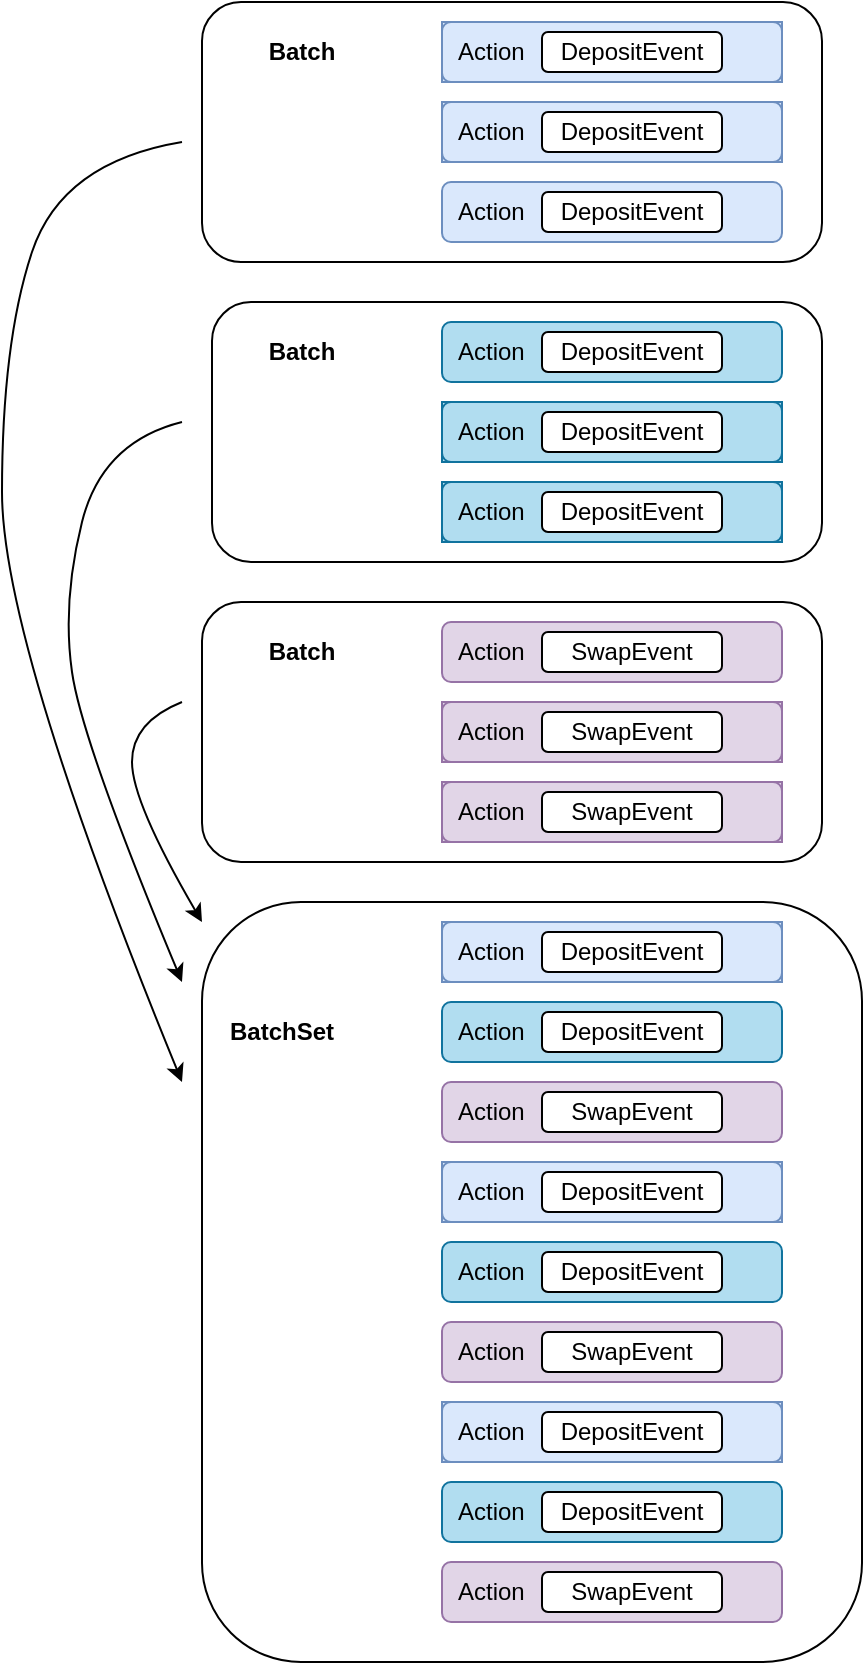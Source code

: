 <mxfile version="18.0.2" type="device"><diagram id="XKA7QD_zSg6tYySPwxx1" name="Page-1"><mxGraphModel dx="500" dy="1744" grid="1" gridSize="10" guides="1" tooltips="1" connect="1" arrows="1" fold="1" page="1" pageScale="1" pageWidth="850" pageHeight="1100" math="0" shadow="0"><root><mxCell id="0"/><mxCell id="1" parent="0"/><mxCell id="MzHRHzpt5xqCzgOyrhgM-2" value="" style="rounded=1;whiteSpace=wrap;html=1;" vertex="1" parent="1"><mxGeometry x="150" y="50" width="330" height="380" as="geometry"/></mxCell><mxCell id="MzHRHzpt5xqCzgOyrhgM-4" value="" style="rounded=1;whiteSpace=wrap;html=1;" vertex="1" parent="1"><mxGeometry x="150" y="-400" width="310" height="130" as="geometry"/></mxCell><mxCell id="MzHRHzpt5xqCzgOyrhgM-3" value="" style="rounded=1;whiteSpace=wrap;html=1;" vertex="1" parent="1"><mxGeometry x="150" y="-100" width="310" height="130" as="geometry"/></mxCell><mxCell id="MzHRHzpt5xqCzgOyrhgM-5" value="" style="rounded=1;whiteSpace=wrap;html=1;" vertex="1" parent="1"><mxGeometry x="155" y="-250" width="305" height="130" as="geometry"/></mxCell><mxCell id="MzHRHzpt5xqCzgOyrhgM-12" value="" style="group;fillColor=#dae8fc;strokeColor=#6c8ebf;" vertex="1" connectable="0" parent="1"><mxGeometry x="270" y="-390" width="170" height="30" as="geometry"/></mxCell><mxCell id="MzHRHzpt5xqCzgOyrhgM-10" value="&amp;nbsp; Action&amp;nbsp;" style="rounded=1;whiteSpace=wrap;html=1;align=left;fillColor=#dae8fc;strokeColor=#6c8ebf;" vertex="1" parent="MzHRHzpt5xqCzgOyrhgM-12"><mxGeometry width="170" height="30" as="geometry"/></mxCell><mxCell id="MzHRHzpt5xqCzgOyrhgM-9" value="DepositEvent" style="rounded=1;whiteSpace=wrap;html=1;" vertex="1" parent="MzHRHzpt5xqCzgOyrhgM-12"><mxGeometry x="50" y="5" width="90" height="20" as="geometry"/></mxCell><mxCell id="MzHRHzpt5xqCzgOyrhgM-13" value="" style="group;fillColor=#dae8fc;strokeColor=#6c8ebf;" vertex="1" connectable="0" parent="1"><mxGeometry x="270" y="-350" width="170" height="30" as="geometry"/></mxCell><mxCell id="MzHRHzpt5xqCzgOyrhgM-14" value="&amp;nbsp; Action&amp;nbsp;" style="rounded=1;whiteSpace=wrap;html=1;align=left;fillColor=#dae8fc;strokeColor=#6c8ebf;" vertex="1" parent="MzHRHzpt5xqCzgOyrhgM-13"><mxGeometry width="170" height="30" as="geometry"/></mxCell><mxCell id="MzHRHzpt5xqCzgOyrhgM-15" value="DepositEvent" style="rounded=1;whiteSpace=wrap;html=1;" vertex="1" parent="MzHRHzpt5xqCzgOyrhgM-13"><mxGeometry x="50" y="5" width="90" height="20" as="geometry"/></mxCell><mxCell id="MzHRHzpt5xqCzgOyrhgM-17" value="" style="group" vertex="1" connectable="0" parent="1"><mxGeometry x="270" y="-310" width="170" height="30" as="geometry"/></mxCell><mxCell id="MzHRHzpt5xqCzgOyrhgM-18" value="&amp;nbsp; Action&amp;nbsp;" style="rounded=1;whiteSpace=wrap;html=1;align=left;fillColor=#dae8fc;strokeColor=#6c8ebf;" vertex="1" parent="MzHRHzpt5xqCzgOyrhgM-17"><mxGeometry width="170" height="30" as="geometry"/></mxCell><mxCell id="MzHRHzpt5xqCzgOyrhgM-19" value="DepositEvent" style="rounded=1;whiteSpace=wrap;html=1;" vertex="1" parent="MzHRHzpt5xqCzgOyrhgM-17"><mxGeometry x="50" y="5" width="90" height="20" as="geometry"/></mxCell><mxCell id="MzHRHzpt5xqCzgOyrhgM-20" value="" style="group" vertex="1" connectable="0" parent="1"><mxGeometry x="270" y="-90" width="170" height="30" as="geometry"/></mxCell><mxCell id="MzHRHzpt5xqCzgOyrhgM-21" value="&amp;nbsp; Action&amp;nbsp;" style="rounded=1;whiteSpace=wrap;html=1;align=left;fillColor=#e1d5e7;strokeColor=#9673a6;" vertex="1" parent="MzHRHzpt5xqCzgOyrhgM-20"><mxGeometry width="170" height="30" as="geometry"/></mxCell><mxCell id="MzHRHzpt5xqCzgOyrhgM-22" value="SwapEvent" style="rounded=1;whiteSpace=wrap;html=1;" vertex="1" parent="MzHRHzpt5xqCzgOyrhgM-20"><mxGeometry x="50" y="5" width="90" height="20" as="geometry"/></mxCell><mxCell id="MzHRHzpt5xqCzgOyrhgM-23" value="" style="group;fillColor=#e1d5e7;strokeColor=#9673a6;" vertex="1" connectable="0" parent="1"><mxGeometry x="270" y="-10" width="170" height="30" as="geometry"/></mxCell><mxCell id="MzHRHzpt5xqCzgOyrhgM-24" value="&amp;nbsp; Action&amp;nbsp;" style="rounded=1;whiteSpace=wrap;html=1;align=left;fillColor=#e1d5e7;strokeColor=#9673a6;" vertex="1" parent="MzHRHzpt5xqCzgOyrhgM-23"><mxGeometry width="170" height="30" as="geometry"/></mxCell><mxCell id="MzHRHzpt5xqCzgOyrhgM-25" value="SwapEvent" style="rounded=1;whiteSpace=wrap;html=1;" vertex="1" parent="MzHRHzpt5xqCzgOyrhgM-23"><mxGeometry x="50" y="5" width="90" height="20" as="geometry"/></mxCell><mxCell id="MzHRHzpt5xqCzgOyrhgM-26" value="" style="group;fillColor=#e1d5e7;strokeColor=#9673a6;" vertex="1" connectable="0" parent="1"><mxGeometry x="270" y="-50" width="170" height="30" as="geometry"/></mxCell><mxCell id="MzHRHzpt5xqCzgOyrhgM-27" value="&amp;nbsp; Action&amp;nbsp;" style="rounded=1;whiteSpace=wrap;html=1;align=left;fillColor=#e1d5e7;strokeColor=#9673a6;" vertex="1" parent="MzHRHzpt5xqCzgOyrhgM-26"><mxGeometry width="170" height="30" as="geometry"/></mxCell><mxCell id="MzHRHzpt5xqCzgOyrhgM-28" value="SwapEvent" style="rounded=1;whiteSpace=wrap;html=1;" vertex="1" parent="MzHRHzpt5xqCzgOyrhgM-26"><mxGeometry x="50" y="5" width="90" height="20" as="geometry"/></mxCell><mxCell id="MzHRHzpt5xqCzgOyrhgM-29" value="" style="group;fillColor=#b1ddf0;strokeColor=#10739e;" vertex="1" connectable="0" parent="1"><mxGeometry x="270" y="-200" width="170" height="30" as="geometry"/></mxCell><mxCell id="MzHRHzpt5xqCzgOyrhgM-30" value="&amp;nbsp; Action&amp;nbsp;" style="rounded=1;whiteSpace=wrap;html=1;align=left;fillColor=#b1ddf0;strokeColor=#10739e;" vertex="1" parent="MzHRHzpt5xqCzgOyrhgM-29"><mxGeometry width="170" height="30" as="geometry"/></mxCell><mxCell id="MzHRHzpt5xqCzgOyrhgM-31" value="DepositEvent" style="rounded=1;whiteSpace=wrap;html=1;" vertex="1" parent="MzHRHzpt5xqCzgOyrhgM-29"><mxGeometry x="50" y="5" width="90" height="20" as="geometry"/></mxCell><mxCell id="MzHRHzpt5xqCzgOyrhgM-32" value="" style="group;fillColor=#b1ddf0;strokeColor=#10739e;" vertex="1" connectable="0" parent="1"><mxGeometry x="270" y="-160" width="170" height="30" as="geometry"/></mxCell><mxCell id="MzHRHzpt5xqCzgOyrhgM-33" value="&amp;nbsp; Action&amp;nbsp;" style="rounded=1;whiteSpace=wrap;html=1;align=left;fillColor=#b1ddf0;strokeColor=#10739e;" vertex="1" parent="MzHRHzpt5xqCzgOyrhgM-32"><mxGeometry width="170" height="30" as="geometry"/></mxCell><mxCell id="MzHRHzpt5xqCzgOyrhgM-34" value="DepositEvent" style="rounded=1;whiteSpace=wrap;html=1;" vertex="1" parent="MzHRHzpt5xqCzgOyrhgM-32"><mxGeometry x="50" y="5" width="90" height="20" as="geometry"/></mxCell><mxCell id="MzHRHzpt5xqCzgOyrhgM-35" value="" style="group;" vertex="1" connectable="0" parent="1"><mxGeometry x="270" y="-240" width="170" height="40" as="geometry"/></mxCell><mxCell id="MzHRHzpt5xqCzgOyrhgM-36" value="&amp;nbsp; Action&amp;nbsp;" style="rounded=1;whiteSpace=wrap;html=1;align=left;fillColor=#b1ddf0;strokeColor=#10739e;" vertex="1" parent="MzHRHzpt5xqCzgOyrhgM-35"><mxGeometry width="170" height="30" as="geometry"/></mxCell><mxCell id="MzHRHzpt5xqCzgOyrhgM-37" value="DepositEvent" style="rounded=1;whiteSpace=wrap;html=1;" vertex="1" parent="MzHRHzpt5xqCzgOyrhgM-35"><mxGeometry x="50" y="5" width="90" height="20" as="geometry"/></mxCell><mxCell id="MzHRHzpt5xqCzgOyrhgM-38" value="&lt;b&gt;Batch&lt;/b&gt;" style="text;html=1;strokeColor=none;fillColor=none;align=center;verticalAlign=middle;whiteSpace=wrap;rounded=0;" vertex="1" parent="1"><mxGeometry x="170" y="-90" width="60" height="30" as="geometry"/></mxCell><mxCell id="MzHRHzpt5xqCzgOyrhgM-39" value="&lt;b&gt;Batch&lt;/b&gt;" style="text;html=1;strokeColor=none;fillColor=none;align=center;verticalAlign=middle;whiteSpace=wrap;rounded=0;" vertex="1" parent="1"><mxGeometry x="170" y="-240" width="60" height="30" as="geometry"/></mxCell><mxCell id="MzHRHzpt5xqCzgOyrhgM-40" value="&lt;b&gt;Batch&lt;/b&gt;" style="text;html=1;strokeColor=none;fillColor=none;align=center;verticalAlign=middle;whiteSpace=wrap;rounded=0;" vertex="1" parent="1"><mxGeometry x="170" y="-390" width="60" height="30" as="geometry"/></mxCell><mxCell id="MzHRHzpt5xqCzgOyrhgM-41" value="&lt;b&gt;BatchSet&lt;/b&gt;" style="text;html=1;strokeColor=none;fillColor=none;align=center;verticalAlign=middle;whiteSpace=wrap;rounded=0;" vertex="1" parent="1"><mxGeometry x="160" y="100" width="60" height="30" as="geometry"/></mxCell><mxCell id="MzHRHzpt5xqCzgOyrhgM-43" value="" style="group" vertex="1" connectable="0" parent="1"><mxGeometry x="270" y="140" width="170" height="30" as="geometry"/></mxCell><mxCell id="MzHRHzpt5xqCzgOyrhgM-44" value="&amp;nbsp; Action&amp;nbsp;" style="rounded=1;whiteSpace=wrap;html=1;align=left;fillColor=#e1d5e7;strokeColor=#9673a6;" vertex="1" parent="MzHRHzpt5xqCzgOyrhgM-43"><mxGeometry width="170" height="30" as="geometry"/></mxCell><mxCell id="MzHRHzpt5xqCzgOyrhgM-45" value="SwapEvent" style="rounded=1;whiteSpace=wrap;html=1;" vertex="1" parent="MzHRHzpt5xqCzgOyrhgM-43"><mxGeometry x="50" y="5" width="90" height="20" as="geometry"/></mxCell><mxCell id="MzHRHzpt5xqCzgOyrhgM-47" value="" style="group" vertex="1" connectable="0" parent="1"><mxGeometry x="270" y="260" width="170" height="30" as="geometry"/></mxCell><mxCell id="MzHRHzpt5xqCzgOyrhgM-48" value="&amp;nbsp; Action&amp;nbsp;" style="rounded=1;whiteSpace=wrap;html=1;align=left;fillColor=#e1d5e7;strokeColor=#9673a6;" vertex="1" parent="MzHRHzpt5xqCzgOyrhgM-47"><mxGeometry width="170" height="30" as="geometry"/></mxCell><mxCell id="MzHRHzpt5xqCzgOyrhgM-49" value="SwapEvent" style="rounded=1;whiteSpace=wrap;html=1;" vertex="1" parent="MzHRHzpt5xqCzgOyrhgM-47"><mxGeometry x="50" y="5" width="90" height="20" as="geometry"/></mxCell><mxCell id="MzHRHzpt5xqCzgOyrhgM-50" value="" style="group;fillColor=#dae8fc;strokeColor=#6c8ebf;" vertex="1" connectable="0" parent="1"><mxGeometry x="270" y="60" width="170" height="30" as="geometry"/></mxCell><mxCell id="MzHRHzpt5xqCzgOyrhgM-51" value="&amp;nbsp; Action&amp;nbsp;" style="rounded=1;whiteSpace=wrap;html=1;align=left;fillColor=#dae8fc;strokeColor=#6c8ebf;" vertex="1" parent="MzHRHzpt5xqCzgOyrhgM-50"><mxGeometry width="170" height="30" as="geometry"/></mxCell><mxCell id="MzHRHzpt5xqCzgOyrhgM-52" value="DepositEvent" style="rounded=1;whiteSpace=wrap;html=1;" vertex="1" parent="MzHRHzpt5xqCzgOyrhgM-50"><mxGeometry x="50" y="5" width="90" height="20" as="geometry"/></mxCell><mxCell id="MzHRHzpt5xqCzgOyrhgM-53" value="" style="group;" vertex="1" connectable="0" parent="1"><mxGeometry x="270" y="100" width="170" height="40" as="geometry"/></mxCell><mxCell id="MzHRHzpt5xqCzgOyrhgM-54" value="&amp;nbsp; Action&amp;nbsp;" style="rounded=1;whiteSpace=wrap;html=1;align=left;fillColor=#b1ddf0;strokeColor=#10739e;" vertex="1" parent="MzHRHzpt5xqCzgOyrhgM-53"><mxGeometry width="170" height="30" as="geometry"/></mxCell><mxCell id="MzHRHzpt5xqCzgOyrhgM-55" value="DepositEvent" style="rounded=1;whiteSpace=wrap;html=1;" vertex="1" parent="MzHRHzpt5xqCzgOyrhgM-53"><mxGeometry x="50" y="5" width="90" height="20" as="geometry"/></mxCell><mxCell id="MzHRHzpt5xqCzgOyrhgM-56" value="" style="group;fillColor=#dae8fc;strokeColor=#6c8ebf;" vertex="1" connectable="0" parent="1"><mxGeometry x="270" y="180" width="170" height="30" as="geometry"/></mxCell><mxCell id="MzHRHzpt5xqCzgOyrhgM-57" value="&amp;nbsp; Action&amp;nbsp;" style="rounded=1;whiteSpace=wrap;html=1;align=left;fillColor=#dae8fc;strokeColor=#6c8ebf;" vertex="1" parent="MzHRHzpt5xqCzgOyrhgM-56"><mxGeometry width="170" height="30" as="geometry"/></mxCell><mxCell id="MzHRHzpt5xqCzgOyrhgM-58" value="DepositEvent" style="rounded=1;whiteSpace=wrap;html=1;" vertex="1" parent="MzHRHzpt5xqCzgOyrhgM-56"><mxGeometry x="50" y="5" width="90" height="20" as="geometry"/></mxCell><mxCell id="MzHRHzpt5xqCzgOyrhgM-59" value="" style="group;" vertex="1" connectable="0" parent="1"><mxGeometry x="270" y="220" width="170" height="40" as="geometry"/></mxCell><mxCell id="MzHRHzpt5xqCzgOyrhgM-60" value="&amp;nbsp; Action&amp;nbsp;" style="rounded=1;whiteSpace=wrap;html=1;align=left;fillColor=#b1ddf0;strokeColor=#10739e;" vertex="1" parent="MzHRHzpt5xqCzgOyrhgM-59"><mxGeometry width="170" height="30" as="geometry"/></mxCell><mxCell id="MzHRHzpt5xqCzgOyrhgM-61" value="DepositEvent" style="rounded=1;whiteSpace=wrap;html=1;" vertex="1" parent="MzHRHzpt5xqCzgOyrhgM-59"><mxGeometry x="50" y="5" width="90" height="20" as="geometry"/></mxCell><mxCell id="MzHRHzpt5xqCzgOyrhgM-65" value="" style="group;fillColor=#dae8fc;strokeColor=#6c8ebf;" vertex="1" connectable="0" parent="1"><mxGeometry x="270" y="300" width="170" height="30" as="geometry"/></mxCell><mxCell id="MzHRHzpt5xqCzgOyrhgM-66" value="&amp;nbsp; Action&amp;nbsp;" style="rounded=1;whiteSpace=wrap;html=1;align=left;fillColor=#dae8fc;strokeColor=#6c8ebf;" vertex="1" parent="MzHRHzpt5xqCzgOyrhgM-65"><mxGeometry width="170" height="30" as="geometry"/></mxCell><mxCell id="MzHRHzpt5xqCzgOyrhgM-67" value="DepositEvent" style="rounded=1;whiteSpace=wrap;html=1;" vertex="1" parent="MzHRHzpt5xqCzgOyrhgM-65"><mxGeometry x="50" y="5" width="90" height="20" as="geometry"/></mxCell><mxCell id="MzHRHzpt5xqCzgOyrhgM-68" value="" style="group;" vertex="1" connectable="0" parent="1"><mxGeometry x="270" y="340" width="170" height="40" as="geometry"/></mxCell><mxCell id="MzHRHzpt5xqCzgOyrhgM-69" value="&amp;nbsp; Action&amp;nbsp;" style="rounded=1;whiteSpace=wrap;html=1;align=left;fillColor=#b1ddf0;strokeColor=#10739e;" vertex="1" parent="MzHRHzpt5xqCzgOyrhgM-68"><mxGeometry width="170" height="30" as="geometry"/></mxCell><mxCell id="MzHRHzpt5xqCzgOyrhgM-70" value="DepositEvent" style="rounded=1;whiteSpace=wrap;html=1;" vertex="1" parent="MzHRHzpt5xqCzgOyrhgM-68"><mxGeometry x="50" y="5" width="90" height="20" as="geometry"/></mxCell><mxCell id="MzHRHzpt5xqCzgOyrhgM-71" value="" style="group" vertex="1" connectable="0" parent="1"><mxGeometry x="270" y="380" width="170" height="30" as="geometry"/></mxCell><mxCell id="MzHRHzpt5xqCzgOyrhgM-72" value="&amp;nbsp; Action&amp;nbsp;" style="rounded=1;whiteSpace=wrap;html=1;align=left;fillColor=#e1d5e7;strokeColor=#9673a6;" vertex="1" parent="MzHRHzpt5xqCzgOyrhgM-71"><mxGeometry width="170" height="30" as="geometry"/></mxCell><mxCell id="MzHRHzpt5xqCzgOyrhgM-73" value="SwapEvent" style="rounded=1;whiteSpace=wrap;html=1;" vertex="1" parent="MzHRHzpt5xqCzgOyrhgM-71"><mxGeometry x="50" y="5" width="90" height="20" as="geometry"/></mxCell><mxCell id="MzHRHzpt5xqCzgOyrhgM-75" value="" style="curved=1;endArrow=classic;html=1;rounded=0;" edge="1" parent="1"><mxGeometry width="50" height="50" relative="1" as="geometry"><mxPoint x="140" y="-330" as="sourcePoint"/><mxPoint x="140" y="140" as="targetPoint"/><Array as="points"><mxPoint x="80" y="-320"/><mxPoint x="50" y="-230"/><mxPoint x="50" y="-80"/></Array></mxGeometry></mxCell><mxCell id="MzHRHzpt5xqCzgOyrhgM-76" value="" style="curved=1;endArrow=classic;html=1;rounded=0;" edge="1" parent="1"><mxGeometry width="50" height="50" relative="1" as="geometry"><mxPoint x="140" y="-190" as="sourcePoint"/><mxPoint x="140" y="90" as="targetPoint"/><Array as="points"><mxPoint x="100" y="-180"/><mxPoint x="80" y="-100"/><mxPoint x="90" y="-30"/></Array></mxGeometry></mxCell><mxCell id="MzHRHzpt5xqCzgOyrhgM-77" value="" style="curved=1;endArrow=classic;html=1;rounded=0;" edge="1" parent="1"><mxGeometry width="50" height="50" relative="1" as="geometry"><mxPoint x="140" y="-50" as="sourcePoint"/><mxPoint x="150" y="60" as="targetPoint"/><Array as="points"><mxPoint x="115" y="-40"/><mxPoint x="115"/></Array></mxGeometry></mxCell></root></mxGraphModel></diagram></mxfile>